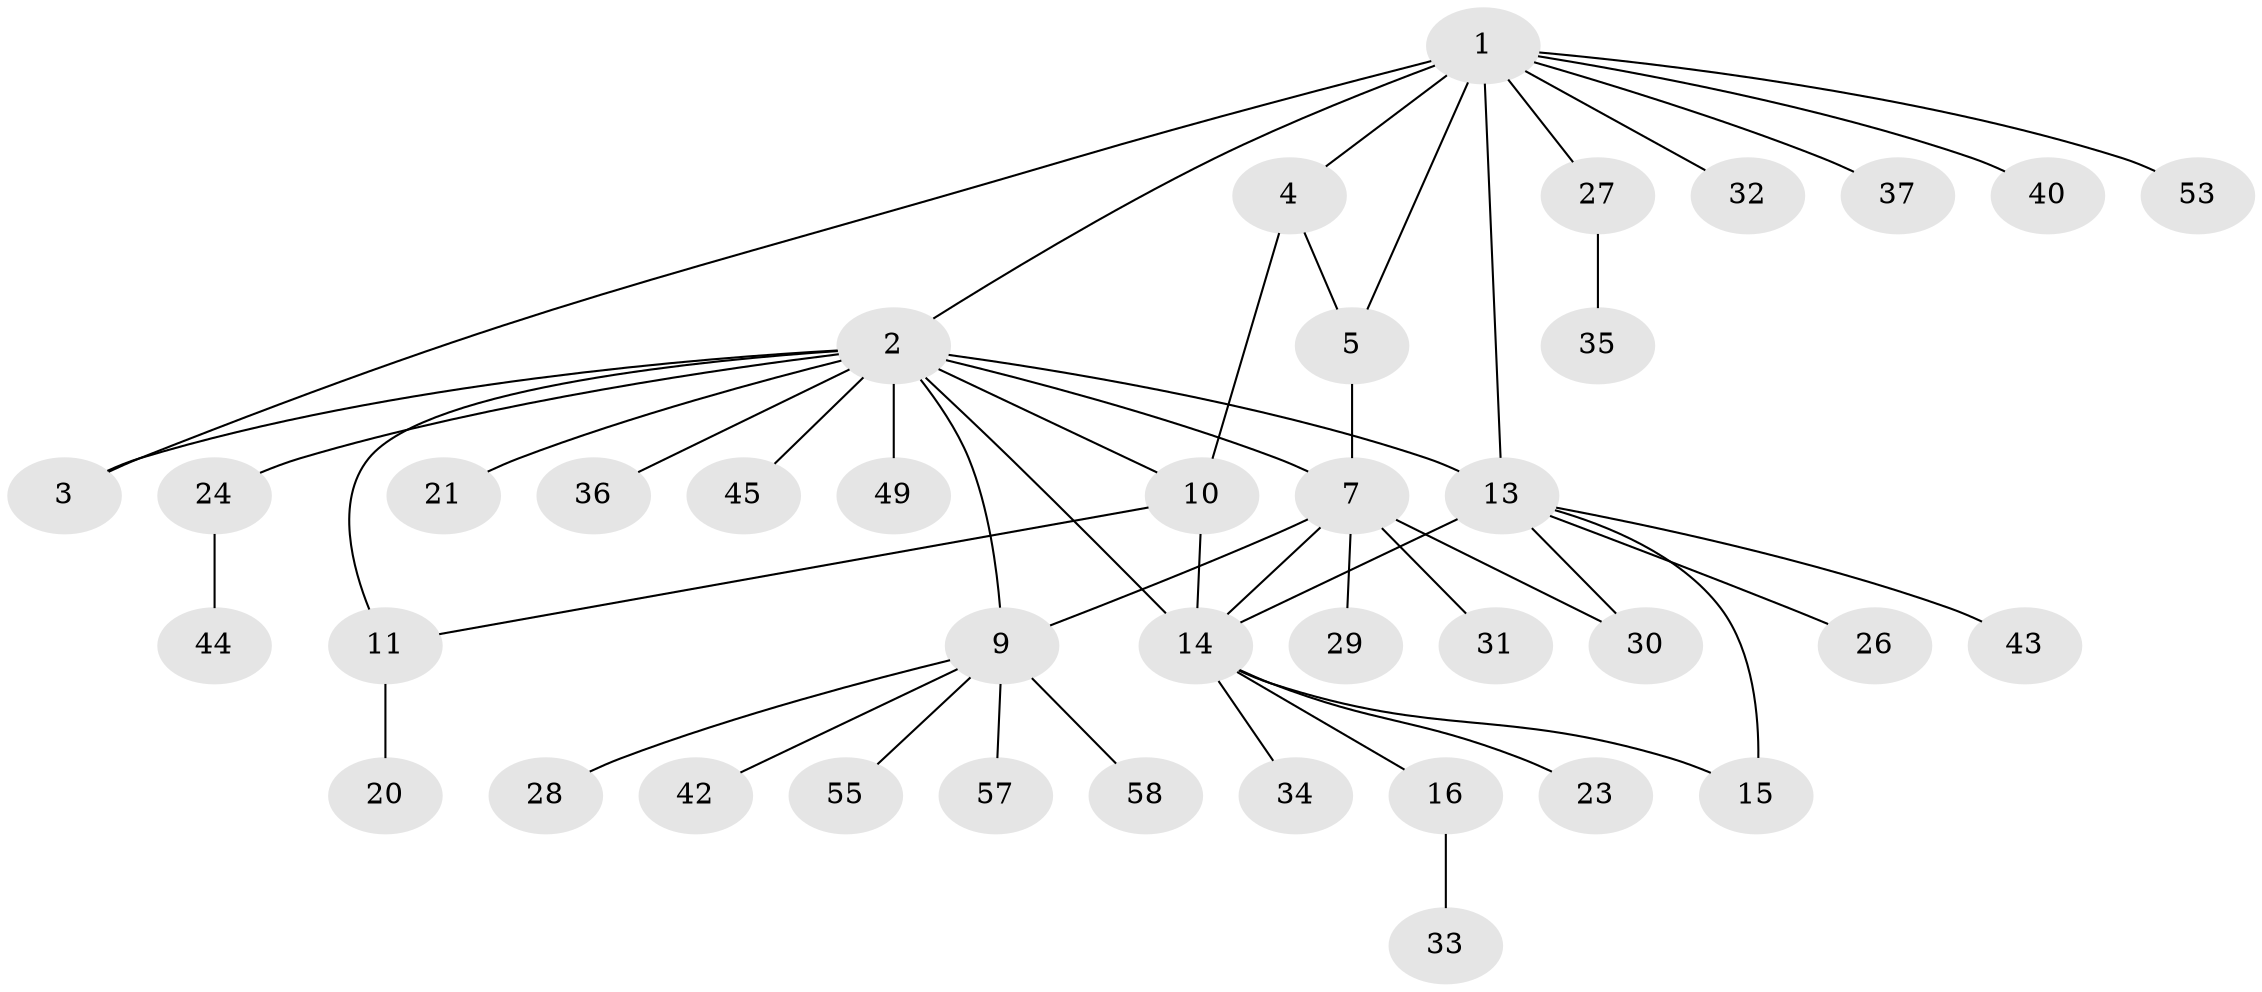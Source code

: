 // original degree distribution, {5: 0.046153846153846156, 8: 0.06153846153846154, 3: 0.06153846153846154, 9: 0.015384615384615385, 4: 0.015384615384615385, 6: 0.03076923076923077, 12: 0.015384615384615385, 2: 0.2, 1: 0.5538461538461539}
// Generated by graph-tools (version 1.1) at 2025/19/03/04/25 18:19:42]
// undirected, 39 vertices, 50 edges
graph export_dot {
graph [start="1"]
  node [color=gray90,style=filled];
  1 [super="+6"];
  2 [super="+12"];
  3 [super="+17"];
  4 [super="+51+18"];
  5;
  7 [super="+8"];
  9;
  10 [super="+52"];
  11 [super="+47+39+25"];
  13 [super="+22+19+46+50+59"];
  14;
  15 [super="+64"];
  16;
  20;
  21;
  23;
  24;
  26;
  27;
  28;
  29;
  30;
  31 [super="+54"];
  32 [super="+41"];
  33;
  34 [super="+60+48"];
  35;
  36;
  37;
  40;
  42;
  43;
  44;
  45 [super="+63"];
  49;
  53;
  55;
  57;
  58;
  1 -- 2;
  1 -- 3;
  1 -- 13 [weight=3];
  1 -- 37;
  1 -- 32;
  1 -- 4;
  1 -- 5;
  1 -- 40;
  1 -- 53;
  1 -- 27;
  2 -- 3;
  2 -- 9;
  2 -- 24;
  2 -- 36;
  2 -- 45;
  2 -- 49;
  2 -- 21;
  2 -- 7;
  2 -- 10;
  2 -- 11;
  2 -- 13;
  2 -- 14;
  4 -- 5;
  4 -- 10;
  5 -- 7;
  7 -- 9 [weight=2];
  7 -- 31;
  7 -- 30;
  7 -- 29;
  7 -- 14;
  9 -- 28;
  9 -- 42;
  9 -- 55;
  9 -- 57;
  9 -- 58;
  10 -- 11;
  10 -- 14;
  11 -- 20;
  13 -- 14;
  13 -- 15;
  13 -- 26;
  13 -- 30;
  13 -- 43;
  14 -- 15;
  14 -- 16;
  14 -- 23;
  14 -- 34;
  16 -- 33;
  24 -- 44;
  27 -- 35;
}
